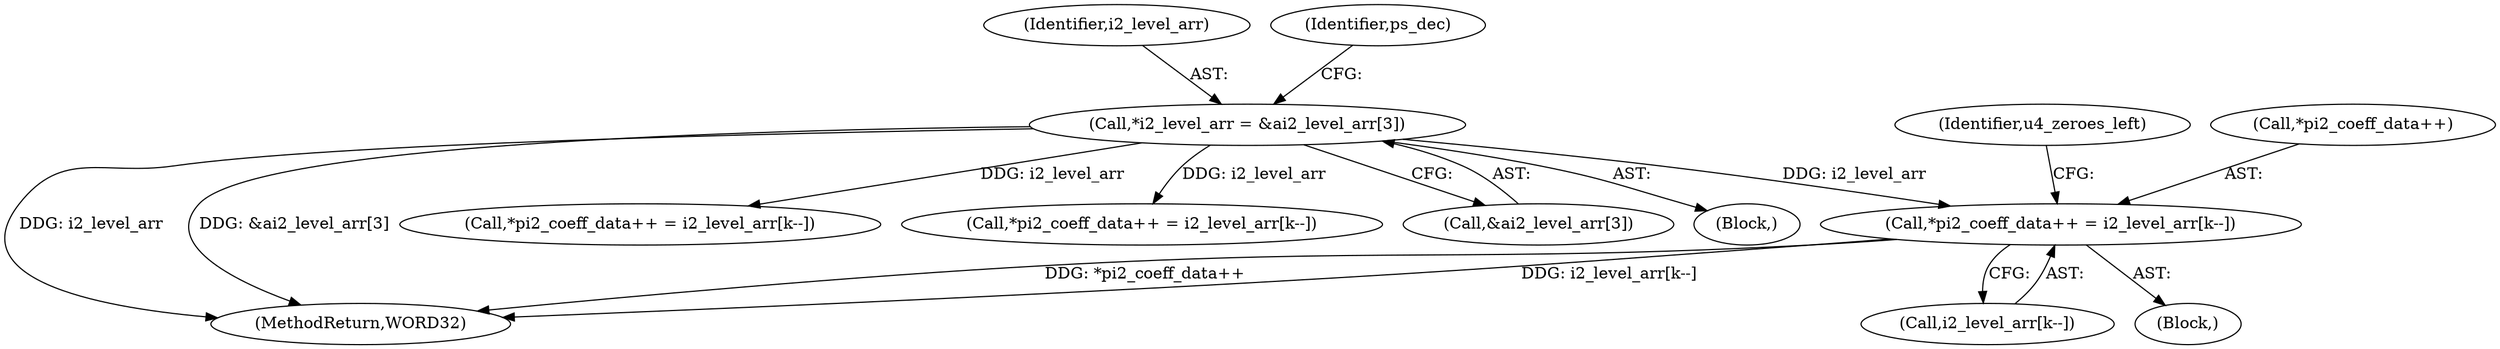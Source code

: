 digraph "0_Android_c57fc3703ae2e0d41b1f6580c50015937f2d23c1_0@pointer" {
"1000605" [label="(Call,*pi2_coeff_data++ = i2_level_arr[k--])"];
"1000193" [label="(Call,*i2_level_arr = &ai2_level_arr[3])"];
"1000164" [label="(Block,)"];
"1000574" [label="(Block,)"];
"1000683" [label="(MethodReturn,WORD32)"];
"1000614" [label="(Identifier,u4_zeroes_left)"];
"1000547" [label="(Call,*pi2_coeff_data++ = i2_level_arr[k--])"];
"1000605" [label="(Call,*pi2_coeff_data++ = i2_level_arr[k--])"];
"1000194" [label="(Identifier,i2_level_arr)"];
"1000609" [label="(Call,i2_level_arr[k--])"];
"1000203" [label="(Identifier,ps_dec)"];
"1000638" [label="(Call,*pi2_coeff_data++ = i2_level_arr[k--])"];
"1000606" [label="(Call,*pi2_coeff_data++)"];
"1000195" [label="(Call,&ai2_level_arr[3])"];
"1000193" [label="(Call,*i2_level_arr = &ai2_level_arr[3])"];
"1000605" -> "1000574"  [label="AST: "];
"1000605" -> "1000609"  [label="CFG: "];
"1000606" -> "1000605"  [label="AST: "];
"1000609" -> "1000605"  [label="AST: "];
"1000614" -> "1000605"  [label="CFG: "];
"1000605" -> "1000683"  [label="DDG: i2_level_arr[k--]"];
"1000605" -> "1000683"  [label="DDG: *pi2_coeff_data++"];
"1000193" -> "1000605"  [label="DDG: i2_level_arr"];
"1000193" -> "1000164"  [label="AST: "];
"1000193" -> "1000195"  [label="CFG: "];
"1000194" -> "1000193"  [label="AST: "];
"1000195" -> "1000193"  [label="AST: "];
"1000203" -> "1000193"  [label="CFG: "];
"1000193" -> "1000683"  [label="DDG: i2_level_arr"];
"1000193" -> "1000683"  [label="DDG: &ai2_level_arr[3]"];
"1000193" -> "1000547"  [label="DDG: i2_level_arr"];
"1000193" -> "1000638"  [label="DDG: i2_level_arr"];
}

